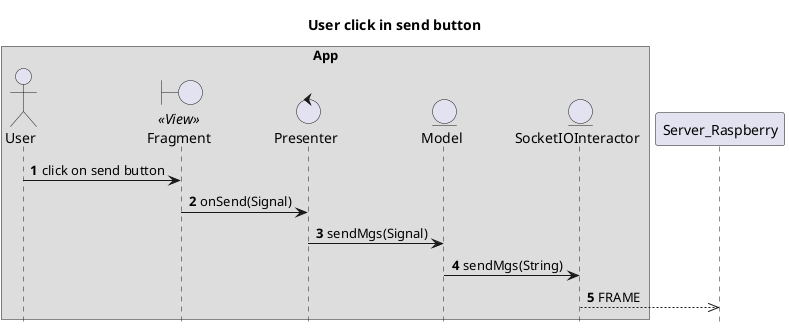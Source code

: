 @startuml
autonumber
hide footbox
title User click in send button
box "App"
actor User as u
boundary Fragment as V <<View>>
control Presenter as P
entity Model as M
entity SocketIOInteractor as I
u -> V: click on send button
V -> P: onSend(Signal)
P -> M: sendMgs(Signal)
M -> I: sendMgs(String)
end box
I -->> Server_Raspberry: FRAME
@enduml